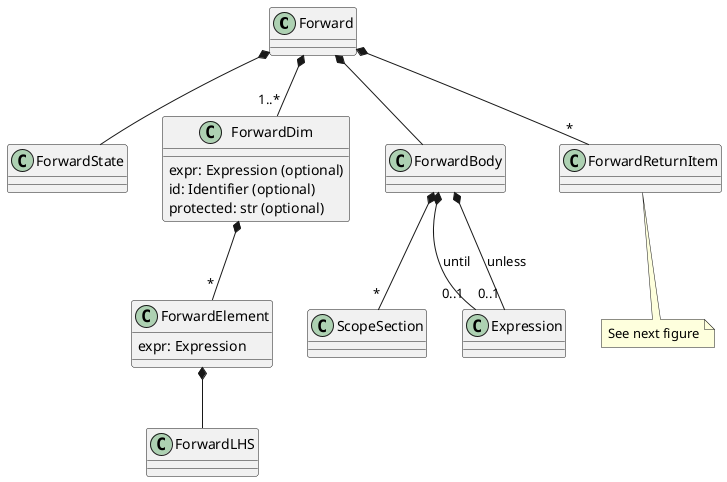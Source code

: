 @startuml Forward
skinparam groupInheritance 2

Forward *-- ForwardState
Forward *-- "1..*" ForwardDim
Forward *-- ForwardBody
Forward *-- "*" ForwardReturnItem
note bottom of ForwardReturnItem: See next figure

ForwardBody *-- "*" ScopeSection
ForwardBody *-- "0..1" Expression: until
ForwardBody *-- "0..1" Expression: unless

class ForwardDim {
    expr: Expression (optional)
    id: Identifier (optional)
    protected: str (optional)
}

ForwardDim *-- "*" ForwardElement
class ForwardElement {
    expr: Expression
}
ForwardElement *-- ForwardLHS

@enduml


